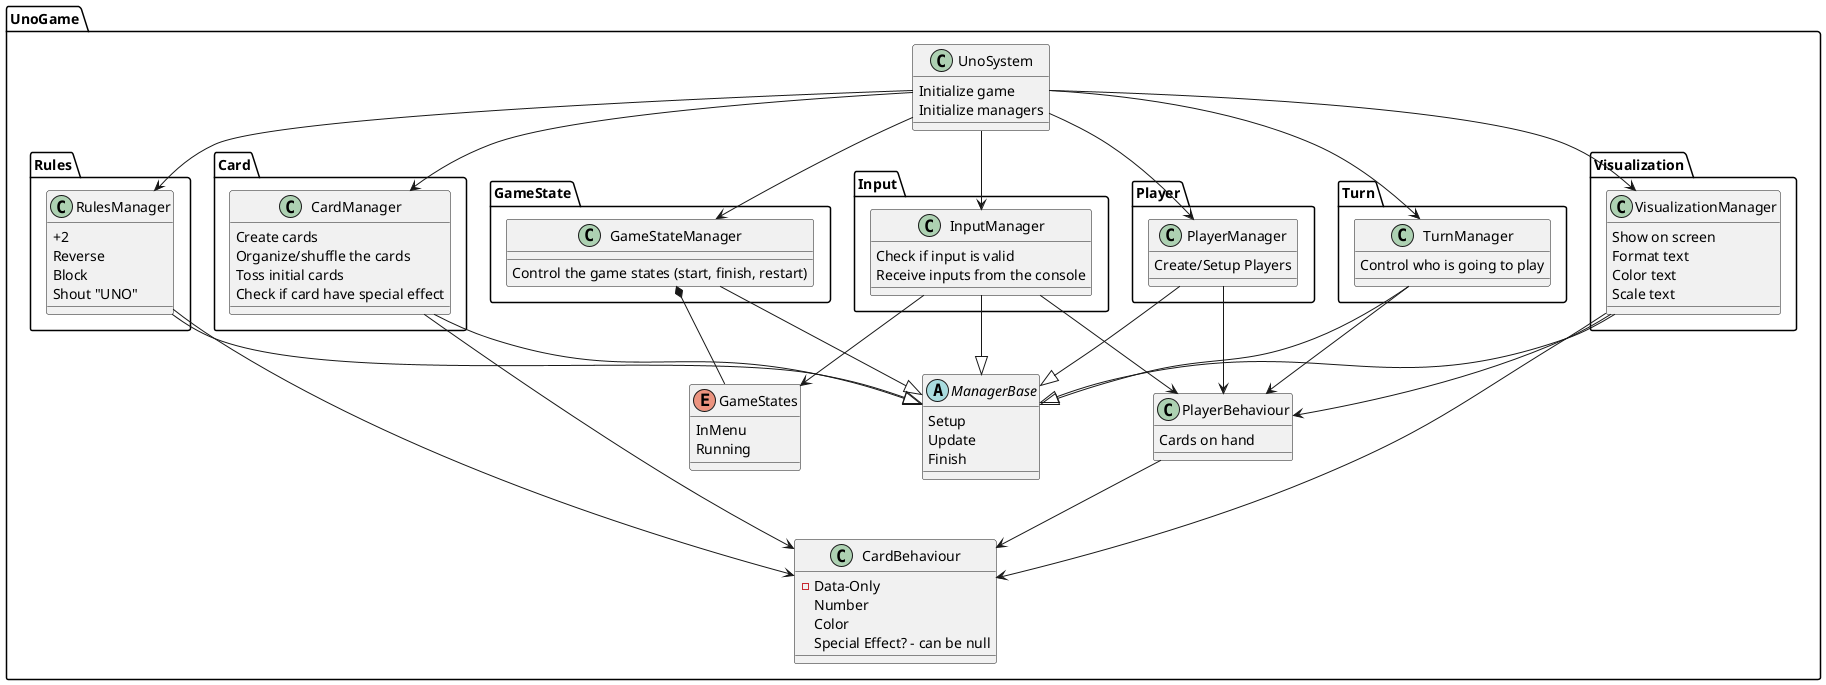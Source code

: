 ﻿@startuml
'https://plantuml.com/sequence-diagram

'SYSTEMS'
package UnoGame
{
    'ABSTRACTS'
    abstract class ManagerBase
    {
        Setup
        Update
        Finish
    }
    
    class UnoSystem
    {
        Initialize game
        Initialize managers
    }
    
    class CardBehaviour
    {
        - Data-Only
        Number
        Color
        Special Effect? - can be null
    }
    
    class PlayerBehaviour
    {
        Cards on hand
    }
    
    'INTERFACES'
    
    'ENUMS'
    enum GameStates
    {
        InMenu
        Running
    }
    
    'MANAGERS'
    package GameState
    {
        class GameStateManager
        {
            Control the game states (start, finish, restart)
        }
    }
    
    package Card
    {
        class CardManager
        {
            Create cards
            Organize/shuffle the cards
            Toss initial cards
            Check if card have special effect
        }
    }
    
    package Turn
    {
        class TurnManager
        {
            Control who is going to play
        }
    }
    
    package Player
    {
        class PlayerManager
        {
            Create/Setup Players
        }
        
        
    }   
    
    package Rules
    {
        class RulesManager
        {
            +2
            Reverse
            Block
            Shout "UNO"
        }
    }  
    
    package Input
    {
        class InputManager
        {
            Check if input is valid
            Receive inputs from the console
        } 
    }
           
    package Visualization
    {
        class VisualizationManager
        {
            Show on screen
            Format text
            Color text
            Scale text
        }
    }
    
    'UTILS'
'    package Utils
'    {
'        class TimerHandler
'        {
'            Create timer 
'            Notify when timer finished
'        }
'    }
    
    'RELATIONS'
    'Parent - Child'
    GameStateManager --|> ManagerBase
    CardManager --|> ManagerBase
    TurnManager --|> ManagerBase
    InputManager --|> ManagerBase
    PlayerManager --|> ManagerBase
    RulesManager --|> ManagerBase
    VisualizationManager --|> ManagerBase
    
    'System - Managers'
    UnoSystem --> GameStateManager
    UnoSystem --> CardManager
    UnoSystem --> TurnManager
    UnoSystem --> InputManager
    UnoSystem --> PlayerManager
    UnoSystem --> RulesManager
    UnoSystem --> VisualizationManager
    
    'A "has instance of" B. B cant live without A'
    GameStateManager *-- GameStates
    
    'Interfaces'
    
    'A "has instance of" B. B can live without A'
    CardManager --> CardBehaviour
    PlayerManager --> PlayerBehaviour
    PlayerBehaviour --> CardBehaviour
    RulesManager --> CardBehaviour
    TurnManager --> PlayerBehaviour
    VisualizationManager --> CardBehaviour
    VisualizationManager --> PlayerBehaviour
    InputManager --> GameStates
    InputManager --> PlayerBehaviour
}


@enduml